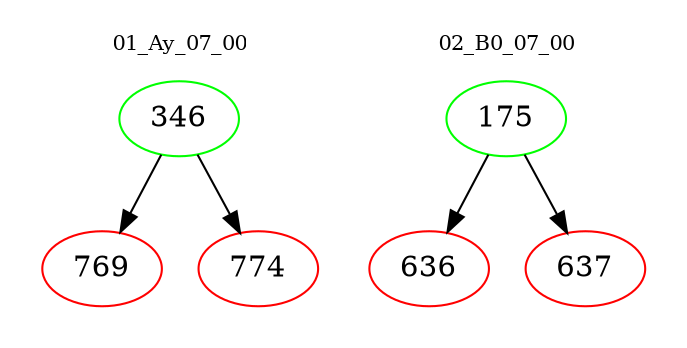 digraph{
subgraph cluster_0 {
color = white
label = "01_Ay_07_00";
fontsize=10;
T0_346 [label="346", color="green"]
T0_346 -> T0_769 [color="black"]
T0_769 [label="769", color="red"]
T0_346 -> T0_774 [color="black"]
T0_774 [label="774", color="red"]
}
subgraph cluster_1 {
color = white
label = "02_B0_07_00";
fontsize=10;
T1_175 [label="175", color="green"]
T1_175 -> T1_636 [color="black"]
T1_636 [label="636", color="red"]
T1_175 -> T1_637 [color="black"]
T1_637 [label="637", color="red"]
}
}
